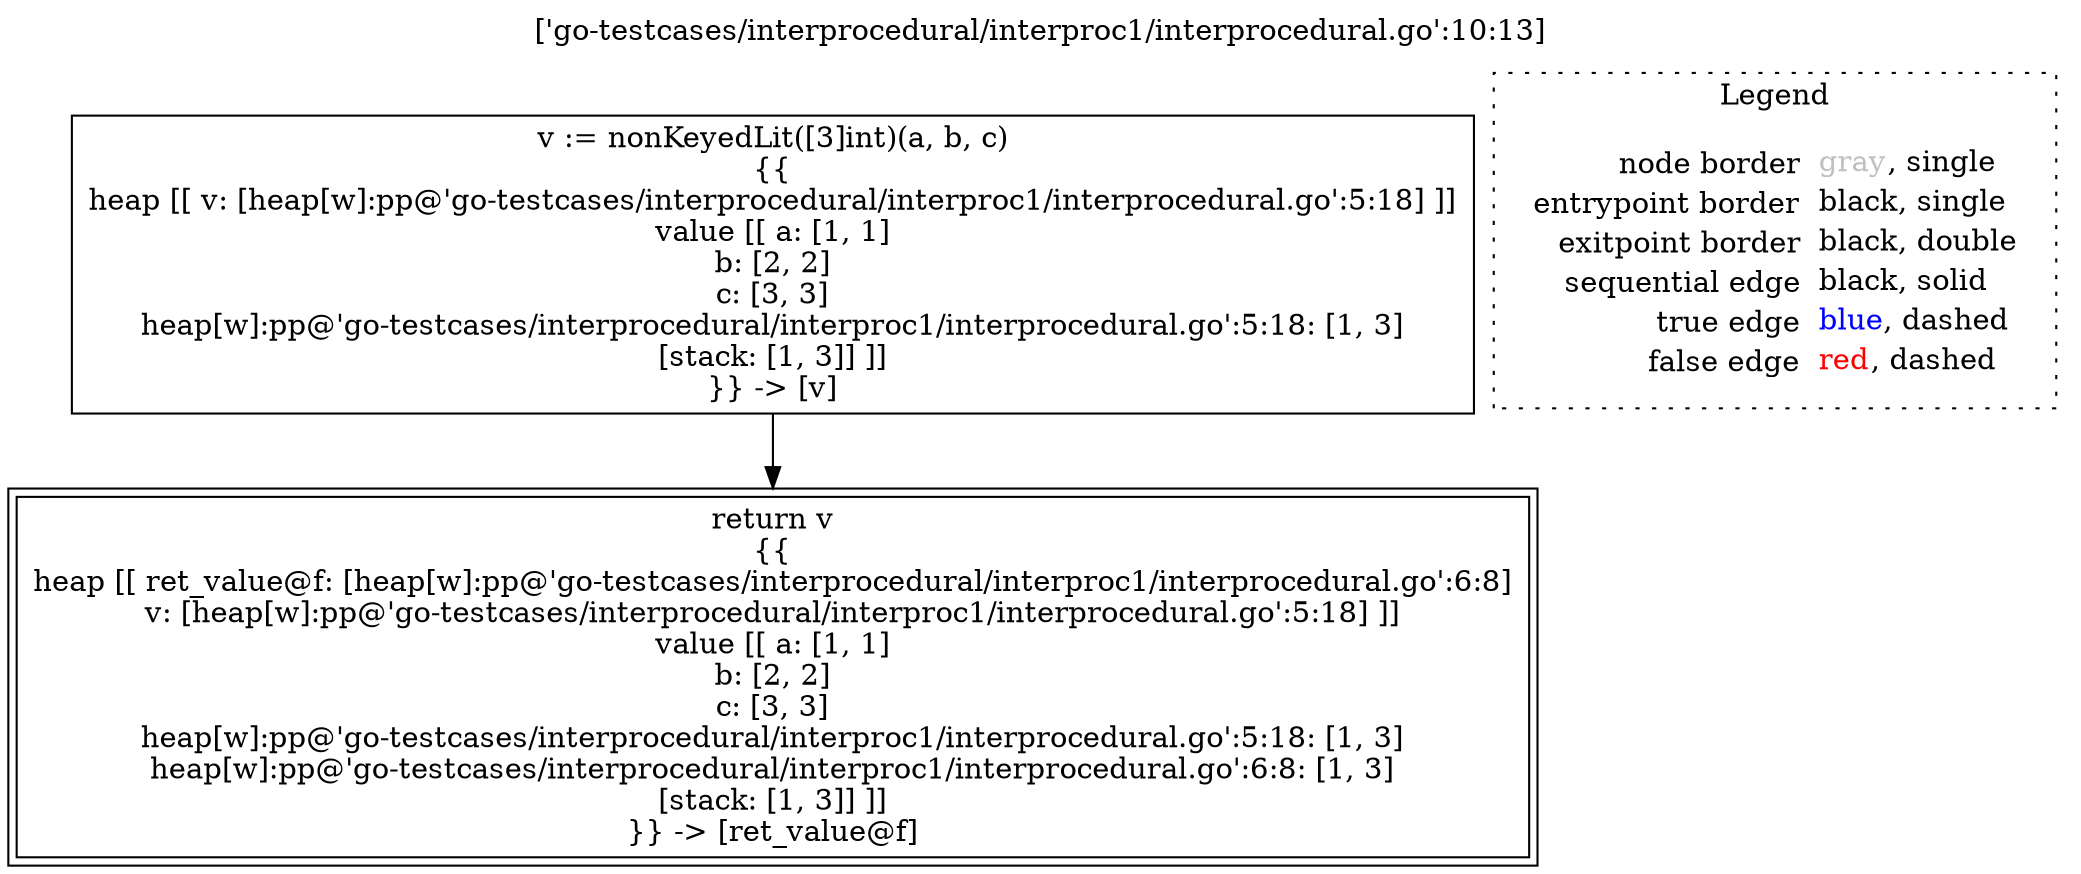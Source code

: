 digraph {
	labelloc="t";
	label="['go-testcases/interprocedural/interproc1/interprocedural.go':10:13]";
	"node0" [shape="rect",color="black",label=<v := nonKeyedLit([3]int)(a, b, c)<BR/>{{<BR/>heap [[ v: [heap[w]:pp@'go-testcases/interprocedural/interproc1/interprocedural.go':5:18] ]]<BR/>value [[ a: [1, 1]<BR/>b: [2, 2]<BR/>c: [3, 3]<BR/>heap[w]:pp@'go-testcases/interprocedural/interproc1/interprocedural.go':5:18: [1, 3]<BR/>[stack: [1, 3]] ]]<BR/>}} -&gt; [v]>];
	"node1" [shape="rect",color="black",peripheries="2",label=<return v<BR/>{{<BR/>heap [[ ret_value@f: [heap[w]:pp@'go-testcases/interprocedural/interproc1/interprocedural.go':6:8]<BR/>v: [heap[w]:pp@'go-testcases/interprocedural/interproc1/interprocedural.go':5:18] ]]<BR/>value [[ a: [1, 1]<BR/>b: [2, 2]<BR/>c: [3, 3]<BR/>heap[w]:pp@'go-testcases/interprocedural/interproc1/interprocedural.go':5:18: [1, 3]<BR/>heap[w]:pp@'go-testcases/interprocedural/interproc1/interprocedural.go':6:8: [1, 3]<BR/>[stack: [1, 3]] ]]<BR/>}} -&gt; [ret_value@f]>];
	"node0" -> "node1" [color="black"];
subgraph cluster_legend {
	label="Legend";
	style=dotted;
	node [shape=plaintext];
	"legend" [label=<<table border="0" cellpadding="2" cellspacing="0" cellborder="0"><tr><td align="right">node border&nbsp;</td><td align="left"><font color="gray">gray</font>, single</td></tr><tr><td align="right">entrypoint border&nbsp;</td><td align="left"><font color="black">black</font>, single</td></tr><tr><td align="right">exitpoint border&nbsp;</td><td align="left"><font color="black">black</font>, double</td></tr><tr><td align="right">sequential edge&nbsp;</td><td align="left"><font color="black">black</font>, solid</td></tr><tr><td align="right">true edge&nbsp;</td><td align="left"><font color="blue">blue</font>, dashed</td></tr><tr><td align="right">false edge&nbsp;</td><td align="left"><font color="red">red</font>, dashed</td></tr></table>>];
}

}
